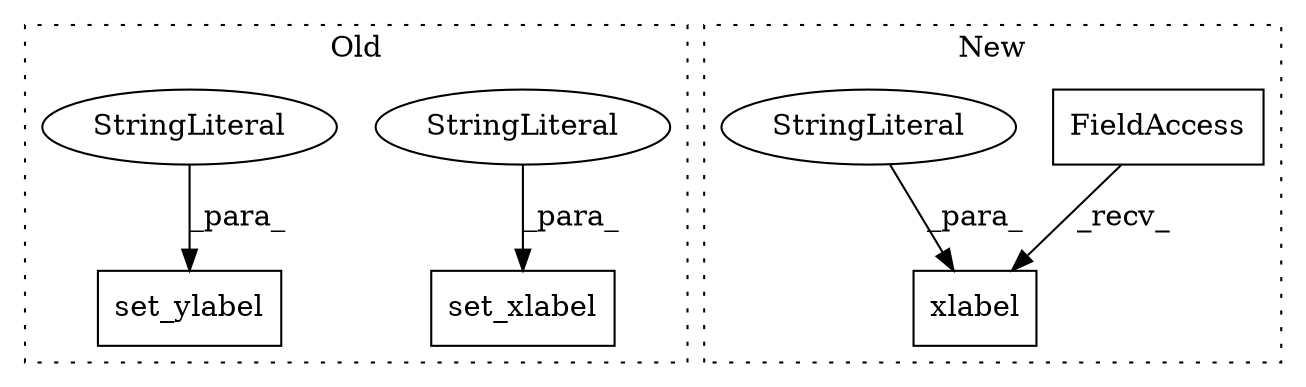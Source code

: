 digraph G {
subgraph cluster0 {
1 [label="set_xlabel" a="32" s="1174,1194" l="11,1" shape="box"];
5 [label="StringLiteral" a="45" s="1185" l="9" shape="ellipse"];
6 [label="set_ylabel" a="32" s="1210,1244" l="11,1" shape="box"];
7 [label="StringLiteral" a="45" s="1221" l="23" shape="ellipse"];
label = "Old";
style="dotted";
}
subgraph cluster1 {
2 [label="xlabel" a="32" s="1332,1353" l="7,1" shape="box"];
3 [label="FieldAccess" a="22" s="1314" l="10" shape="box"];
4 [label="StringLiteral" a="45" s="1339" l="11" shape="ellipse"];
label = "New";
style="dotted";
}
3 -> 2 [label="_recv_"];
4 -> 2 [label="_para_"];
5 -> 1 [label="_para_"];
7 -> 6 [label="_para_"];
}
